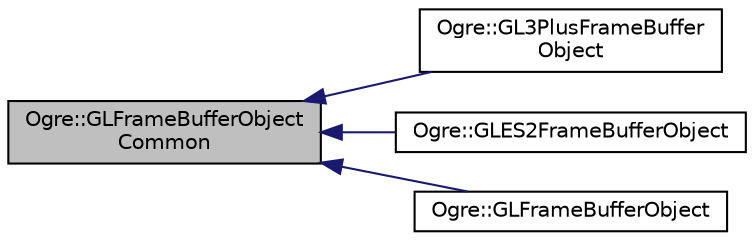 digraph "Ogre::GLFrameBufferObjectCommon"
{
  bgcolor="transparent";
  edge [fontname="Helvetica",fontsize="10",labelfontname="Helvetica",labelfontsize="10"];
  node [fontname="Helvetica",fontsize="10",shape=record];
  rankdir="LR";
  Node0 [label="Ogre::GLFrameBufferObject\lCommon",height=0.2,width=0.4,color="black", fillcolor="grey75", style="filled", fontcolor="black"];
  Node0 -> Node1 [dir="back",color="midnightblue",fontsize="10",style="solid",fontname="Helvetica"];
  Node1 [label="Ogre::GL3PlusFrameBuffer\lObject",height=0.2,width=0.4,color="black",URL="$class_ogre_1_1_g_l3_plus_frame_buffer_object.html",tooltip="Frame Buffer Object abstraction. "];
  Node0 -> Node2 [dir="back",color="midnightblue",fontsize="10",style="solid",fontname="Helvetica"];
  Node2 [label="Ogre::GLES2FrameBufferObject",height=0.2,width=0.4,color="black",URL="$class_ogre_1_1_g_l_e_s2_frame_buffer_object.html",tooltip="Frame Buffer Object abstraction. "];
  Node0 -> Node3 [dir="back",color="midnightblue",fontsize="10",style="solid",fontname="Helvetica"];
  Node3 [label="Ogre::GLFrameBufferObject",height=0.2,width=0.4,color="black",URL="$class_ogre_1_1_g_l_frame_buffer_object.html",tooltip="Frame Buffer Object abstraction. "];
}
